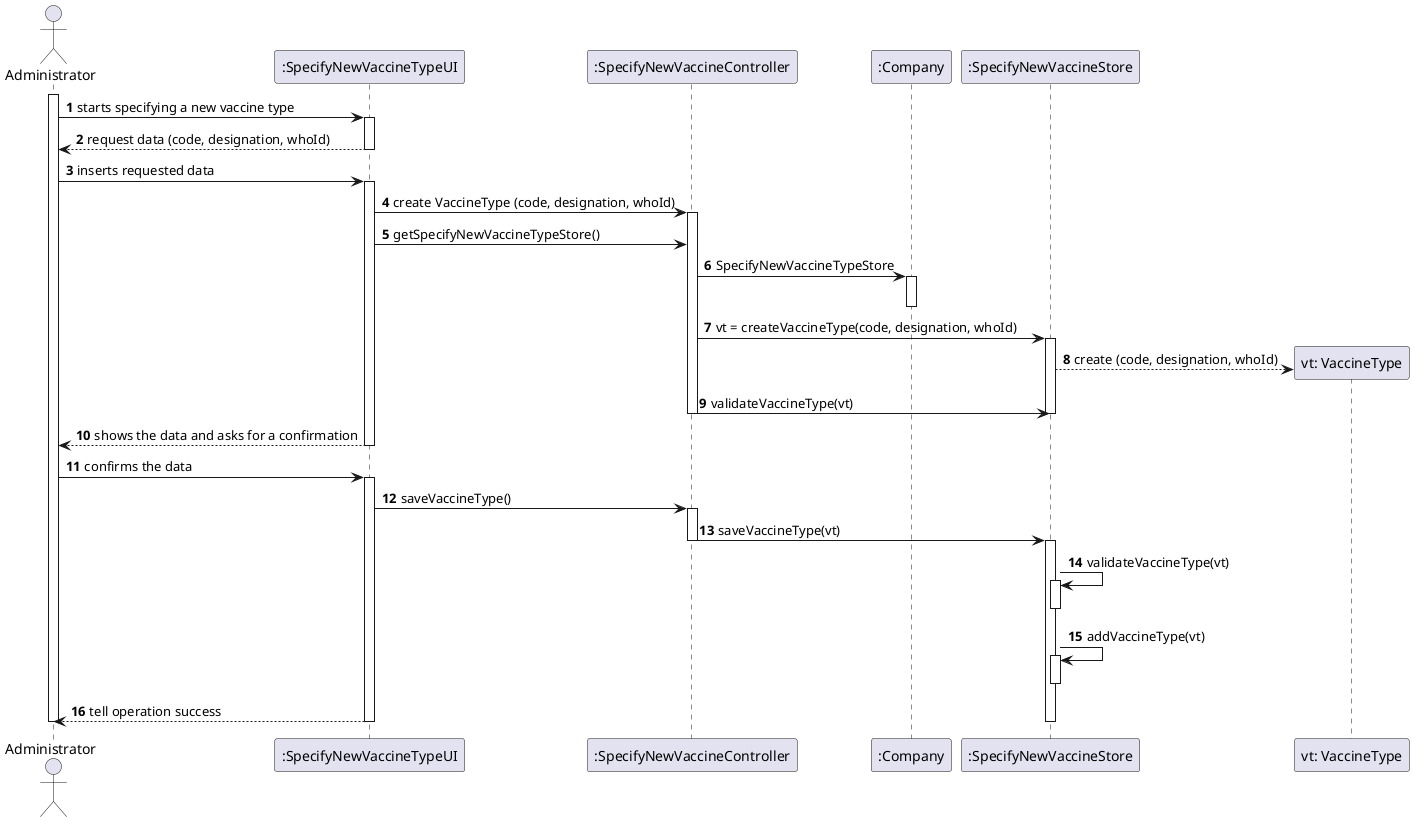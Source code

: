 @startuml
autonumber
'hide footbox
actor "Administrator" as ADM

participant ":SpecifyNewVaccineTypeUI" as UI
participant ":SpecifyNewVaccineController" as CTRL
participant ":Company" as COMP
participant ":SpecifyNewVaccineStore" as ST
participant "vt: VaccineType" as VT

activate ADM
ADM -> UI : starts specifying a new vaccine type
activate UI
UI --> ADM: request data (code, designation, whoId)
deactivate UI

ADM -> UI: inserts requested data
activate UI

UI -> CTRL: create VaccineType (code, designation, whoId)
activate CTRL
UI -> CTRL: getSpecifyNewVaccineTypeStore()

CTRL -> COMP: SpecifyNewVaccineTypeStore
activate COMP
deactivate COMP

CTRL -> ST : vt = createVaccineType(code, designation, whoId)



activate ST



create VT
ST --> VT: create (code, designation, whoId)

CTRL -> ST: validateVaccineType(vt)
deactivate ST
deactivate CTRL
deactivate COMP

UI --> ADM: shows the data and asks for a confirmation
deactivate UI
ADM -> UI: confirms the data
activate UI

UI -> CTRL: saveVaccineType()

activate CTRL
CTRL -> ST: saveVaccineType(vt)
deactivate CTRL
activate ST




ST -> ST: validateVaccineType(vt)
activate ST
deactivate ST

ST -> ST: addVaccineType(vt)
activate ST
deactivate ST


UI --> ADM: tell operation success
deactivate UI
deactivate COMP
deactivate ADM
deactivate ST
@enduml